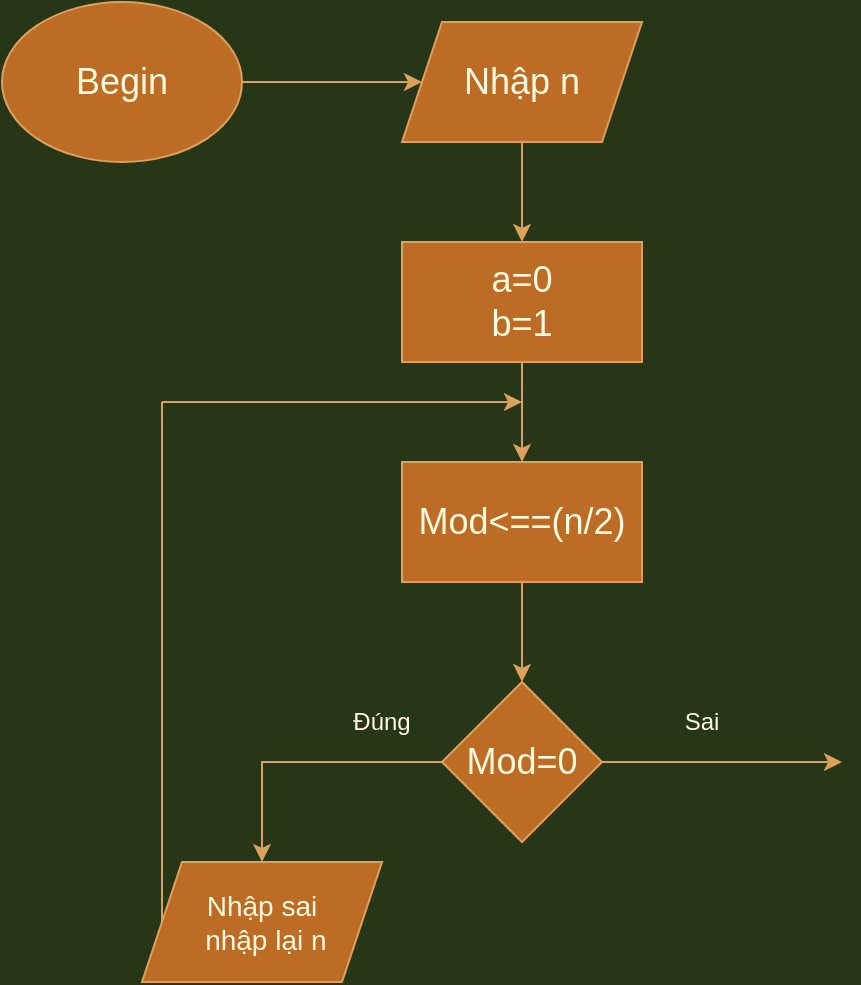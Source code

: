 <mxfile version="14.4.4" type="github">
  <diagram id="C5RBs43oDa-KdzZeNtuy" name="Page-1">
    <mxGraphModel dx="1038" dy="548" grid="1" gridSize="10" guides="1" tooltips="1" connect="1" arrows="1" fold="1" page="1" pageScale="1" pageWidth="827" pageHeight="1169" background="#283618" math="0" shadow="0">
      <root>
        <mxCell id="WIyWlLk6GJQsqaUBKTNV-0" />
        <mxCell id="WIyWlLk6GJQsqaUBKTNV-1" parent="WIyWlLk6GJQsqaUBKTNV-0" />
        <mxCell id="NgFHcpBOAtC9qs2VhK1l-2" style="edgeStyle=orthogonalEdgeStyle;rounded=0;orthogonalLoop=1;jettySize=auto;html=1;exitX=1;exitY=0.5;exitDx=0;exitDy=0;entryX=0;entryY=0.5;entryDx=0;entryDy=0;labelBackgroundColor=#283618;strokeColor=#DDA15E;fontColor=#FEFAE0;" edge="1" parent="WIyWlLk6GJQsqaUBKTNV-1" source="NgFHcpBOAtC9qs2VhK1l-0" target="NgFHcpBOAtC9qs2VhK1l-1">
          <mxGeometry relative="1" as="geometry" />
        </mxCell>
        <mxCell id="NgFHcpBOAtC9qs2VhK1l-0" value="&lt;font style=&quot;font-size: 18px&quot;&gt;Begin&lt;/font&gt;" style="ellipse;whiteSpace=wrap;html=1;fillColor=#BC6C25;strokeColor=#DDA15E;fontColor=#FEFAE0;" vertex="1" parent="WIyWlLk6GJQsqaUBKTNV-1">
          <mxGeometry width="120" height="80" as="geometry" />
        </mxCell>
        <mxCell id="NgFHcpBOAtC9qs2VhK1l-5" style="edgeStyle=orthogonalEdgeStyle;rounded=0;orthogonalLoop=1;jettySize=auto;html=1;exitX=0.5;exitY=1;exitDx=0;exitDy=0;entryX=0.5;entryY=0;entryDx=0;entryDy=0;labelBackgroundColor=#283618;strokeColor=#DDA15E;fontColor=#FEFAE0;" edge="1" parent="WIyWlLk6GJQsqaUBKTNV-1" source="NgFHcpBOAtC9qs2VhK1l-1" target="NgFHcpBOAtC9qs2VhK1l-4">
          <mxGeometry relative="1" as="geometry" />
        </mxCell>
        <mxCell id="NgFHcpBOAtC9qs2VhK1l-1" value="&lt;font style=&quot;font-size: 18px&quot;&gt;Nhập n&lt;/font&gt;" style="shape=parallelogram;perimeter=parallelogramPerimeter;whiteSpace=wrap;html=1;fixedSize=1;fillColor=#BC6C25;strokeColor=#DDA15E;fontColor=#FEFAE0;" vertex="1" parent="WIyWlLk6GJQsqaUBKTNV-1">
          <mxGeometry x="200" y="10" width="120" height="60" as="geometry" />
        </mxCell>
        <mxCell id="NgFHcpBOAtC9qs2VhK1l-10" style="edgeStyle=orthogonalEdgeStyle;rounded=0;orthogonalLoop=1;jettySize=auto;html=1;exitX=1;exitY=0.5;exitDx=0;exitDy=0;labelBackgroundColor=#283618;strokeColor=#DDA15E;fontColor=#FEFAE0;" edge="1" parent="WIyWlLk6GJQsqaUBKTNV-1" source="NgFHcpBOAtC9qs2VhK1l-3">
          <mxGeometry relative="1" as="geometry">
            <mxPoint x="420" y="380" as="targetPoint" />
          </mxGeometry>
        </mxCell>
        <mxCell id="NgFHcpBOAtC9qs2VhK1l-15" style="edgeStyle=orthogonalEdgeStyle;rounded=0;orthogonalLoop=1;jettySize=auto;html=1;exitX=0;exitY=0.5;exitDx=0;exitDy=0;entryX=0.5;entryY=0;entryDx=0;entryDy=0;labelBackgroundColor=#283618;strokeColor=#DDA15E;fontColor=#FEFAE0;" edge="1" parent="WIyWlLk6GJQsqaUBKTNV-1" source="NgFHcpBOAtC9qs2VhK1l-3" target="NgFHcpBOAtC9qs2VhK1l-14">
          <mxGeometry relative="1" as="geometry" />
        </mxCell>
        <mxCell id="NgFHcpBOAtC9qs2VhK1l-3" value="&lt;font style=&quot;font-size: 18px&quot;&gt;Mod=0&lt;/font&gt;" style="rhombus;whiteSpace=wrap;html=1;fillColor=#BC6C25;strokeColor=#DDA15E;fontColor=#FEFAE0;" vertex="1" parent="WIyWlLk6GJQsqaUBKTNV-1">
          <mxGeometry x="220" y="340" width="80" height="80" as="geometry" />
        </mxCell>
        <mxCell id="NgFHcpBOAtC9qs2VhK1l-8" style="edgeStyle=orthogonalEdgeStyle;rounded=0;orthogonalLoop=1;jettySize=auto;html=1;exitX=0.5;exitY=1;exitDx=0;exitDy=0;entryX=0.5;entryY=0;entryDx=0;entryDy=0;labelBackgroundColor=#283618;strokeColor=#DDA15E;fontColor=#FEFAE0;" edge="1" parent="WIyWlLk6GJQsqaUBKTNV-1" source="NgFHcpBOAtC9qs2VhK1l-4" target="NgFHcpBOAtC9qs2VhK1l-7">
          <mxGeometry relative="1" as="geometry" />
        </mxCell>
        <mxCell id="NgFHcpBOAtC9qs2VhK1l-4" value="&lt;font style=&quot;font-size: 18px&quot;&gt;a=0&lt;br&gt;b=1&lt;/font&gt;" style="rounded=0;whiteSpace=wrap;html=1;fillColor=#BC6C25;strokeColor=#DDA15E;fontColor=#FEFAE0;" vertex="1" parent="WIyWlLk6GJQsqaUBKTNV-1">
          <mxGeometry x="200" y="120" width="120" height="60" as="geometry" />
        </mxCell>
        <mxCell id="NgFHcpBOAtC9qs2VhK1l-9" style="edgeStyle=orthogonalEdgeStyle;rounded=0;orthogonalLoop=1;jettySize=auto;html=1;exitX=0.5;exitY=1;exitDx=0;exitDy=0;entryX=0.5;entryY=0;entryDx=0;entryDy=0;labelBackgroundColor=#283618;strokeColor=#DDA15E;fontColor=#FEFAE0;" edge="1" parent="WIyWlLk6GJQsqaUBKTNV-1" source="NgFHcpBOAtC9qs2VhK1l-7" target="NgFHcpBOAtC9qs2VhK1l-3">
          <mxGeometry relative="1" as="geometry" />
        </mxCell>
        <mxCell id="NgFHcpBOAtC9qs2VhK1l-7" value="&lt;font style=&quot;font-size: 18px&quot;&gt;Mod&amp;lt;==(n/2)&lt;/font&gt;" style="rounded=0;whiteSpace=wrap;html=1;fillColor=#BC6C25;strokeColor=#DDA15E;fontColor=#FEFAE0;" vertex="1" parent="WIyWlLk6GJQsqaUBKTNV-1">
          <mxGeometry x="200" y="230" width="120" height="60" as="geometry" />
        </mxCell>
        <mxCell id="NgFHcpBOAtC9qs2VhK1l-11" value="Sai" style="text;html=1;strokeColor=none;fillColor=none;align=center;verticalAlign=middle;whiteSpace=wrap;rounded=0;fontColor=#FEFAE0;" vertex="1" parent="WIyWlLk6GJQsqaUBKTNV-1">
          <mxGeometry x="330" y="350" width="40" height="20" as="geometry" />
        </mxCell>
        <mxCell id="NgFHcpBOAtC9qs2VhK1l-13" value="Đúng" style="text;html=1;strokeColor=none;fillColor=none;align=center;verticalAlign=middle;whiteSpace=wrap;rounded=0;fontColor=#FEFAE0;" vertex="1" parent="WIyWlLk6GJQsqaUBKTNV-1">
          <mxGeometry x="170" y="350" width="40" height="20" as="geometry" />
        </mxCell>
        <mxCell id="NgFHcpBOAtC9qs2VhK1l-14" value="&lt;font style=&quot;font-size: 14px&quot;&gt;Nhập sai&lt;br&gt;&amp;nbsp;nhập lại n&lt;/font&gt;" style="shape=parallelogram;perimeter=parallelogramPerimeter;whiteSpace=wrap;html=1;fixedSize=1;fillColor=#BC6C25;strokeColor=#DDA15E;fontColor=#FEFAE0;" vertex="1" parent="WIyWlLk6GJQsqaUBKTNV-1">
          <mxGeometry x="70" y="430" width="120" height="60" as="geometry" />
        </mxCell>
        <mxCell id="NgFHcpBOAtC9qs2VhK1l-17" value="" style="endArrow=none;html=1;labelBackgroundColor=#283618;strokeColor=#DDA15E;fontColor=#FEFAE0;" edge="1" parent="WIyWlLk6GJQsqaUBKTNV-1">
          <mxGeometry width="50" height="50" relative="1" as="geometry">
            <mxPoint x="80" y="460" as="sourcePoint" />
            <mxPoint x="80" y="200" as="targetPoint" />
          </mxGeometry>
        </mxCell>
        <mxCell id="NgFHcpBOAtC9qs2VhK1l-18" value="" style="endArrow=classic;html=1;labelBackgroundColor=#283618;strokeColor=#DDA15E;fontColor=#FEFAE0;" edge="1" parent="WIyWlLk6GJQsqaUBKTNV-1">
          <mxGeometry width="50" height="50" relative="1" as="geometry">
            <mxPoint x="80" y="200" as="sourcePoint" />
            <mxPoint x="260" y="200" as="targetPoint" />
          </mxGeometry>
        </mxCell>
      </root>
    </mxGraphModel>
  </diagram>
</mxfile>
